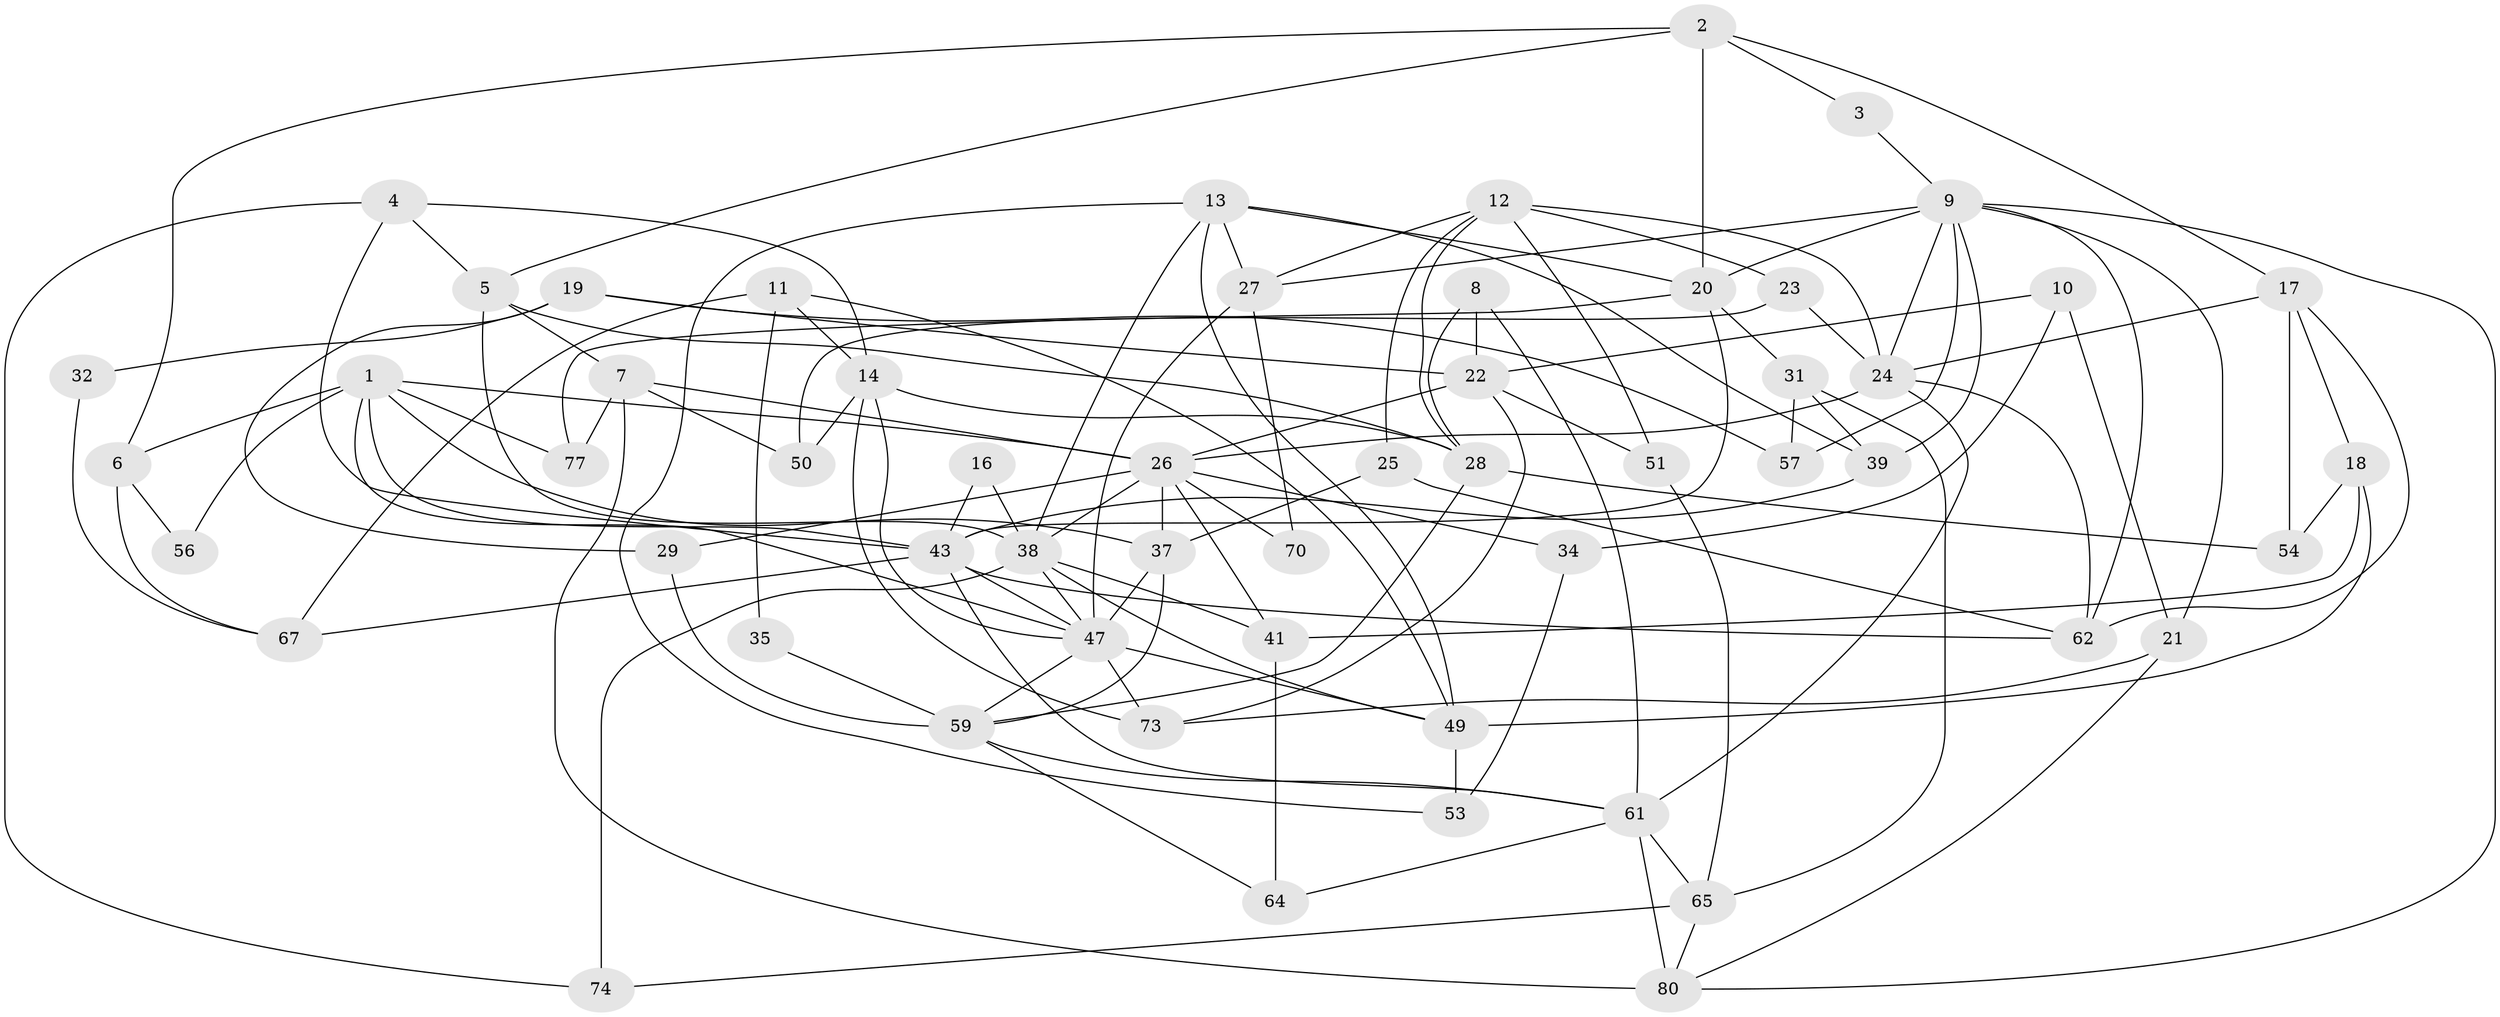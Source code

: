 // Generated by graph-tools (version 1.1) at 2025/24/03/03/25 07:24:01]
// undirected, 56 vertices, 129 edges
graph export_dot {
graph [start="1"]
  node [color=gray90,style=filled];
  1 [super="+76"];
  2;
  3;
  4 [super="+78"];
  5;
  6;
  7;
  8;
  9 [super="+40"];
  10;
  11;
  12 [super="+15"];
  13;
  14 [super="+36"];
  16;
  17 [super="+68"];
  18;
  19;
  20 [super="+48"];
  21 [super="+66"];
  22 [super="+44"];
  23;
  24 [super="+33"];
  25;
  26 [super="+30"];
  27;
  28 [super="+42"];
  29 [super="+60"];
  31;
  32;
  34;
  35;
  37 [super="+75"];
  38 [super="+45"];
  39;
  41 [super="+46"];
  43 [super="+52"];
  47 [super="+58"];
  49 [super="+55"];
  50;
  51;
  53;
  54 [super="+69"];
  56;
  57;
  59 [super="+63"];
  61 [super="+71"];
  62 [super="+72"];
  64;
  65 [super="+79"];
  67;
  70;
  73;
  74;
  77;
  80;
  1 -- 43 [weight=2];
  1 -- 77;
  1 -- 37;
  1 -- 6;
  1 -- 56;
  1 -- 26;
  1 -- 47;
  2 -- 5;
  2 -- 3;
  2 -- 6;
  2 -- 20;
  2 -- 17;
  3 -- 9;
  4 -- 5;
  4 -- 74;
  4 -- 43;
  4 -- 14;
  5 -- 7;
  5 -- 38;
  5 -- 28;
  6 -- 56;
  6 -- 67;
  7 -- 77;
  7 -- 50;
  7 -- 26;
  7 -- 80;
  8 -- 61;
  8 -- 28;
  8 -- 22;
  9 -- 20;
  9 -- 21;
  9 -- 39;
  9 -- 80;
  9 -- 24;
  9 -- 27;
  9 -- 57;
  9 -- 62;
  10 -- 21;
  10 -- 34;
  10 -- 22;
  11 -- 49;
  11 -- 14;
  11 -- 35;
  11 -- 67;
  12 -- 24;
  12 -- 27;
  12 -- 23;
  12 -- 28;
  12 -- 25;
  12 -- 51;
  13 -- 39;
  13 -- 27;
  13 -- 38;
  13 -- 49;
  13 -- 53;
  13 -- 20;
  14 -- 50 [weight=2];
  14 -- 28 [weight=2];
  14 -- 73;
  14 -- 47;
  16 -- 43;
  16 -- 38;
  17 -- 18;
  17 -- 54;
  17 -- 24;
  17 -- 62;
  18 -- 54;
  18 -- 49;
  18 -- 41;
  19 -- 29 [weight=2];
  19 -- 22;
  19 -- 32;
  19 -- 57;
  20 -- 43;
  20 -- 77;
  20 -- 31;
  21 -- 73;
  21 -- 80;
  22 -- 51;
  22 -- 26;
  22 -- 73;
  23 -- 24;
  23 -- 50;
  24 -- 26;
  24 -- 61;
  24 -- 62 [weight=2];
  25 -- 62;
  25 -- 37;
  26 -- 34;
  26 -- 29;
  26 -- 70;
  26 -- 38;
  26 -- 37;
  26 -- 41;
  27 -- 70;
  27 -- 47;
  28 -- 54;
  28 -- 59;
  29 -- 59;
  31 -- 39;
  31 -- 57;
  31 -- 65;
  32 -- 67;
  34 -- 53;
  35 -- 59;
  37 -- 59;
  37 -- 47;
  38 -- 41;
  38 -- 74;
  38 -- 49;
  38 -- 47;
  39 -- 43;
  41 -- 64;
  43 -- 62;
  43 -- 47;
  43 -- 67;
  43 -- 61;
  47 -- 59;
  47 -- 73;
  47 -- 49;
  49 -- 53;
  51 -- 65;
  59 -- 61;
  59 -- 64;
  61 -- 80 [weight=2];
  61 -- 65;
  61 -- 64;
  65 -- 80;
  65 -- 74;
}
